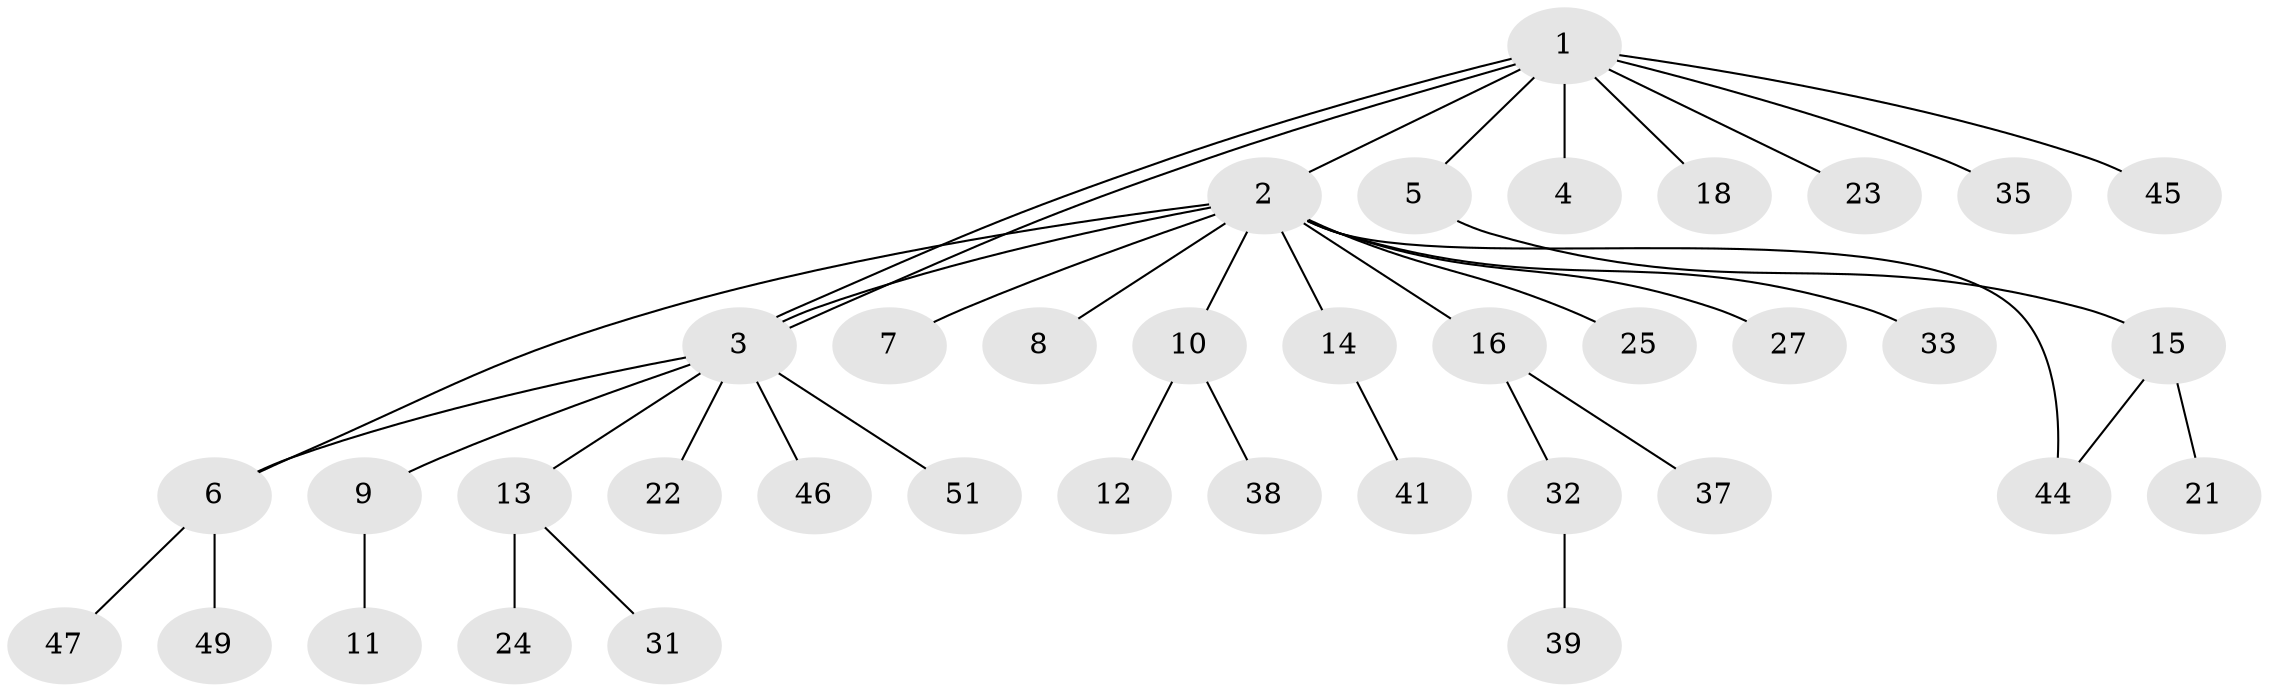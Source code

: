 // original degree distribution, {10: 0.03773584905660377, 12: 0.018867924528301886, 2: 0.18867924528301888, 3: 0.09433962264150944, 5: 0.018867924528301886, 1: 0.6037735849056604, 4: 0.03773584905660377}
// Generated by graph-tools (version 1.1) at 2025/11/02/27/25 16:11:15]
// undirected, 37 vertices, 40 edges
graph export_dot {
graph [start="1"]
  node [color=gray90,style=filled];
  1 [super="+28"];
  2 [super="+42"];
  3 [super="+48"];
  4 [super="+34"];
  5 [super="+50"];
  6 [super="+26"];
  7 [super="+17"];
  8;
  9 [super="+52"];
  10 [super="+40"];
  11;
  12;
  13 [super="+20"];
  14 [super="+53"];
  15 [super="+29"];
  16 [super="+19"];
  18 [super="+36"];
  21;
  22;
  23;
  24 [super="+30"];
  25;
  27;
  31;
  32;
  33;
  35 [super="+43"];
  37;
  38;
  39;
  41;
  44;
  45;
  46;
  47;
  49;
  51;
  1 -- 2;
  1 -- 3;
  1 -- 3;
  1 -- 4;
  1 -- 5;
  1 -- 18;
  1 -- 23;
  1 -- 35;
  1 -- 45;
  2 -- 6;
  2 -- 7;
  2 -- 8;
  2 -- 10;
  2 -- 14;
  2 -- 16;
  2 -- 25;
  2 -- 27;
  2 -- 33;
  2 -- 44;
  2 -- 3;
  3 -- 6;
  3 -- 9;
  3 -- 13;
  3 -- 22;
  3 -- 46;
  3 -- 51;
  5 -- 15;
  6 -- 47;
  6 -- 49;
  9 -- 11;
  10 -- 12;
  10 -- 38;
  13 -- 24;
  13 -- 31;
  14 -- 41;
  15 -- 21;
  15 -- 44;
  16 -- 32;
  16 -- 37;
  32 -- 39;
}
